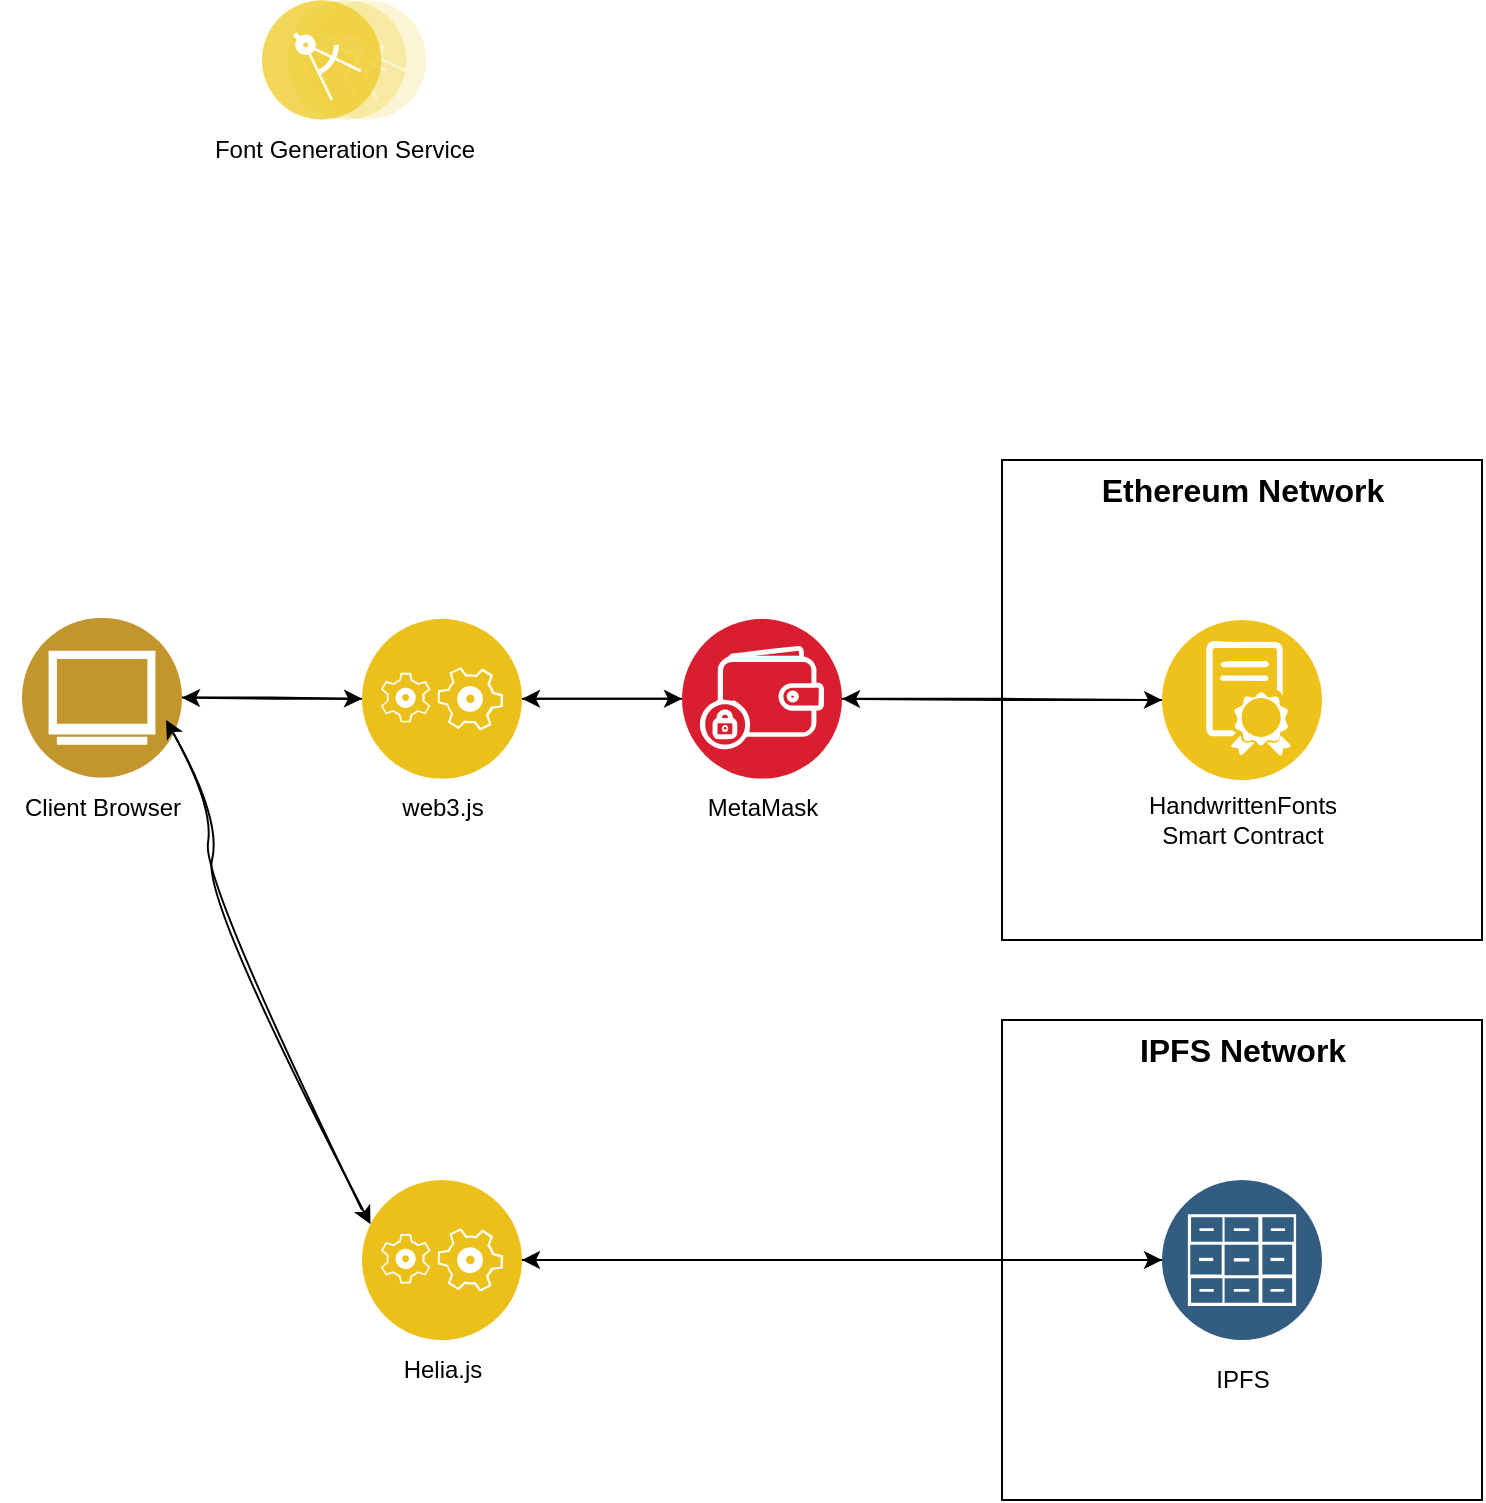 <mxfile version="23.1.5" type="device">
  <diagram id="eIo0H9kK7ql945uVP1NC" name="Page-1">
    <mxGraphModel dx="1235" dy="1900" grid="1" gridSize="10" guides="1" tooltips="1" connect="1" arrows="1" fold="1" page="1" pageScale="1" pageWidth="827" pageHeight="1169" math="0" shadow="0">
      <root>
        <mxCell id="0" />
        <mxCell id="1" parent="0" />
        <mxCell id="DDweSEcS681Xz69khZ6t-5" value="" style="group;strokeColor=default;" vertex="1" connectable="0" parent="1">
          <mxGeometry x="560" y="40" width="240" height="240" as="geometry" />
        </mxCell>
        <mxCell id="DDweSEcS681Xz69khZ6t-47" value="&lt;b&gt;&lt;font style=&quot;font-size: 16px;&quot;&gt;Ethereum Network&lt;/font&gt;&lt;/b&gt;" style="text;html=1;align=center;verticalAlign=middle;resizable=0;points=[];autosize=1;strokeColor=none;fillColor=none;" vertex="1" parent="DDweSEcS681Xz69khZ6t-5">
          <mxGeometry x="40" y="6.432e-15" width="160" height="30" as="geometry" />
        </mxCell>
        <mxCell id="DDweSEcS681Xz69khZ6t-48" value="" style="group" vertex="1" connectable="0" parent="DDweSEcS681Xz69khZ6t-5">
          <mxGeometry x="80" y="80" width="80" height="144.84" as="geometry" />
        </mxCell>
        <mxCell id="DDweSEcS681Xz69khZ6t-2" value="HandwrittenFonts&lt;br&gt;Smart Contract" style="text;html=1;align=center;verticalAlign=middle;resizable=0;points=[];autosize=1;strokeColor=none;fillColor=none;" vertex="1" parent="DDweSEcS681Xz69khZ6t-48">
          <mxGeometry x="-20" y="80.005" width="120" height="40" as="geometry" />
        </mxCell>
        <mxCell id="DDweSEcS681Xz69khZ6t-1" value="" style="image;aspect=fixed;perimeter=ellipsePerimeter;html=1;align=center;shadow=0;dashed=0;fontColor=#4277BB;labelBackgroundColor=default;fontSize=12;spacingTop=3;image=img/lib/ibm/blockchain/smart_contract.svg;strokeColor=default;" vertex="1" parent="DDweSEcS681Xz69khZ6t-48">
          <mxGeometry width="80" height="80" as="geometry" />
        </mxCell>
        <mxCell id="DDweSEcS681Xz69khZ6t-20" value="" style="group" vertex="1" connectable="0" parent="1">
          <mxGeometry x="400" y="119.42" width="80" height="120" as="geometry" />
        </mxCell>
        <mxCell id="DDweSEcS681Xz69khZ6t-18" value="" style="image;aspect=fixed;perimeter=ellipsePerimeter;html=1;align=center;shadow=0;dashed=0;fontColor=#4277BB;labelBackgroundColor=default;fontSize=12;spacingTop=3;image=img/lib/ibm/blockchain/wallet.svg;" vertex="1" parent="DDweSEcS681Xz69khZ6t-20">
          <mxGeometry width="80" height="80" as="geometry" />
        </mxCell>
        <mxCell id="DDweSEcS681Xz69khZ6t-19" value="MetaMask" style="text;html=1;align=center;verticalAlign=middle;resizable=0;points=[];autosize=1;strokeColor=none;fillColor=none;" vertex="1" parent="DDweSEcS681Xz69khZ6t-20">
          <mxGeometry x="0.003" y="80" width="80" height="30" as="geometry" />
        </mxCell>
        <mxCell id="DDweSEcS681Xz69khZ6t-21" value="" style="group" vertex="1" connectable="0" parent="1">
          <mxGeometry x="70" y="118.84" width="80" height="110.58" as="geometry" />
        </mxCell>
        <mxCell id="DDweSEcS681Xz69khZ6t-6" value="" style="image;aspect=fixed;perimeter=ellipsePerimeter;html=1;align=center;shadow=0;dashed=0;fontColor=#4277BB;labelBackgroundColor=default;fontSize=12;spacingTop=3;image=img/lib/ibm/users/browser.svg;" vertex="1" parent="DDweSEcS681Xz69khZ6t-21">
          <mxGeometry width="80" height="80" as="geometry" />
        </mxCell>
        <mxCell id="DDweSEcS681Xz69khZ6t-7" value="Client Browser" style="text;html=1;align=center;verticalAlign=middle;resizable=0;points=[];autosize=1;strokeColor=none;fillColor=none;" vertex="1" parent="DDweSEcS681Xz69khZ6t-21">
          <mxGeometry x="-10.003" y="79.999" width="100" height="30" as="geometry" />
        </mxCell>
        <mxCell id="DDweSEcS681Xz69khZ6t-31" value="" style="group" vertex="1" connectable="0" parent="1">
          <mxGeometry x="240" y="119.42" width="80" height="110.0" as="geometry" />
        </mxCell>
        <mxCell id="DDweSEcS681Xz69khZ6t-29" value="web3.js" style="text;html=1;align=center;verticalAlign=middle;resizable=0;points=[];autosize=1;strokeColor=none;fillColor=none;" vertex="1" parent="DDweSEcS681Xz69khZ6t-31">
          <mxGeometry x="10" y="80.0" width="60" height="30" as="geometry" />
        </mxCell>
        <mxCell id="DDweSEcS681Xz69khZ6t-30" value="" style="image;aspect=fixed;perimeter=ellipsePerimeter;html=1;align=center;shadow=0;dashed=0;fontColor=#4277BB;labelBackgroundColor=default;fontSize=12;spacingTop=3;image=img/lib/ibm/applications/application_logic.svg;" vertex="1" parent="DDweSEcS681Xz69khZ6t-31">
          <mxGeometry width="80" height="80" as="geometry" />
        </mxCell>
        <mxCell id="DDweSEcS681Xz69khZ6t-41" value="" style="group" vertex="1" connectable="0" parent="1">
          <mxGeometry x="240" y="400" width="80" height="110.0" as="geometry" />
        </mxCell>
        <mxCell id="DDweSEcS681Xz69khZ6t-42" value="Helia.js" style="text;html=1;align=center;verticalAlign=middle;resizable=0;points=[];autosize=1;strokeColor=none;fillColor=none;" vertex="1" parent="DDweSEcS681Xz69khZ6t-41">
          <mxGeometry x="10" y="80.0" width="60" height="30" as="geometry" />
        </mxCell>
        <mxCell id="DDweSEcS681Xz69khZ6t-43" value="" style="image;aspect=fixed;perimeter=ellipsePerimeter;html=1;align=center;shadow=0;dashed=0;fontColor=#4277BB;labelBackgroundColor=default;fontSize=12;spacingTop=3;image=img/lib/ibm/applications/application_logic.svg;" vertex="1" parent="DDweSEcS681Xz69khZ6t-41">
          <mxGeometry width="80" height="80" as="geometry" />
        </mxCell>
        <mxCell id="DDweSEcS681Xz69khZ6t-49" value="" style="group;strokeColor=default;" vertex="1" connectable="0" parent="1">
          <mxGeometry x="560" y="320" width="240" height="240" as="geometry" />
        </mxCell>
        <mxCell id="DDweSEcS681Xz69khZ6t-50" value="&lt;b&gt;&lt;font style=&quot;font-size: 16px;&quot;&gt;IPFS Network&lt;/font&gt;&lt;/b&gt;" style="text;html=1;align=center;verticalAlign=middle;resizable=0;points=[];autosize=1;strokeColor=none;fillColor=none;" vertex="1" parent="DDweSEcS681Xz69khZ6t-49">
          <mxGeometry x="55" y="6.432e-15" width="130" height="30" as="geometry" />
        </mxCell>
        <mxCell id="DDweSEcS681Xz69khZ6t-51" value="" style="group" vertex="1" connectable="0" parent="DDweSEcS681Xz69khZ6t-49">
          <mxGeometry x="80" y="80" width="80" height="144.84" as="geometry" />
        </mxCell>
        <mxCell id="DDweSEcS681Xz69khZ6t-52" value="IPFS" style="text;html=1;align=center;verticalAlign=middle;resizable=0;points=[];autosize=1;strokeColor=none;fillColor=none;" vertex="1" parent="DDweSEcS681Xz69khZ6t-51">
          <mxGeometry x="15" y="85.005" width="50" height="30" as="geometry" />
        </mxCell>
        <mxCell id="DDweSEcS681Xz69khZ6t-54" value="" style="image;aspect=fixed;perimeter=ellipsePerimeter;html=1;align=center;shadow=0;dashed=0;fontColor=#4277BB;labelBackgroundColor=default;fontSize=12;spacingTop=3;image=img/lib/ibm/data/file_repository.svg;" vertex="1" parent="DDweSEcS681Xz69khZ6t-51">
          <mxGeometry width="80" height="80" as="geometry" />
        </mxCell>
        <mxCell id="DDweSEcS681Xz69khZ6t-55" style="edgeStyle=orthogonalEdgeStyle;rounded=0;orthogonalLoop=1;jettySize=auto;html=1;" edge="1" parent="1" source="DDweSEcS681Xz69khZ6t-6" target="DDweSEcS681Xz69khZ6t-30">
          <mxGeometry relative="1" as="geometry" />
        </mxCell>
        <mxCell id="DDweSEcS681Xz69khZ6t-56" style="edgeStyle=orthogonalEdgeStyle;rounded=0;orthogonalLoop=1;jettySize=auto;html=1;" edge="1" parent="1" source="DDweSEcS681Xz69khZ6t-30" target="DDweSEcS681Xz69khZ6t-18">
          <mxGeometry relative="1" as="geometry" />
        </mxCell>
        <mxCell id="DDweSEcS681Xz69khZ6t-59" value="" style="curved=1;endArrow=classic;html=1;rounded=0;entryX=0;entryY=0.25;entryDx=0;entryDy=0;exitX=1;exitY=0.75;exitDx=0;exitDy=0;" edge="1" parent="1" source="DDweSEcS681Xz69khZ6t-6" target="DDweSEcS681Xz69khZ6t-43">
          <mxGeometry width="50" height="50" relative="1" as="geometry">
            <mxPoint x="170" y="320" as="sourcePoint" />
            <mxPoint x="220" y="270" as="targetPoint" />
            <Array as="points">
              <mxPoint x="170" y="220" />
              <mxPoint x="160" y="260" />
            </Array>
          </mxGeometry>
        </mxCell>
        <mxCell id="DDweSEcS681Xz69khZ6t-60" style="edgeStyle=orthogonalEdgeStyle;rounded=0;orthogonalLoop=1;jettySize=auto;html=1;" edge="1" parent="1" source="DDweSEcS681Xz69khZ6t-43" target="DDweSEcS681Xz69khZ6t-54">
          <mxGeometry relative="1" as="geometry" />
        </mxCell>
        <mxCell id="DDweSEcS681Xz69khZ6t-57" style="edgeStyle=orthogonalEdgeStyle;rounded=0;orthogonalLoop=1;jettySize=auto;html=1;entryX=0;entryY=0.5;entryDx=0;entryDy=0;" edge="1" parent="1" source="DDweSEcS681Xz69khZ6t-18" target="DDweSEcS681Xz69khZ6t-1">
          <mxGeometry relative="1" as="geometry" />
        </mxCell>
        <mxCell id="DDweSEcS681Xz69khZ6t-63" style="edgeStyle=orthogonalEdgeStyle;rounded=0;orthogonalLoop=1;jettySize=auto;html=1;entryX=1;entryY=0.5;entryDx=0;entryDy=0;" edge="1" parent="1" source="DDweSEcS681Xz69khZ6t-1" target="DDweSEcS681Xz69khZ6t-18">
          <mxGeometry relative="1" as="geometry" />
        </mxCell>
        <mxCell id="DDweSEcS681Xz69khZ6t-64" style="edgeStyle=orthogonalEdgeStyle;rounded=0;orthogonalLoop=1;jettySize=auto;html=1;entryX=1;entryY=0.5;entryDx=0;entryDy=0;" edge="1" parent="1" source="DDweSEcS681Xz69khZ6t-18" target="DDweSEcS681Xz69khZ6t-30">
          <mxGeometry relative="1" as="geometry" />
        </mxCell>
        <mxCell id="DDweSEcS681Xz69khZ6t-65" style="edgeStyle=orthogonalEdgeStyle;rounded=0;orthogonalLoop=1;jettySize=auto;html=1;entryX=1;entryY=0.5;entryDx=0;entryDy=0;" edge="1" parent="1" source="DDweSEcS681Xz69khZ6t-30" target="DDweSEcS681Xz69khZ6t-6">
          <mxGeometry relative="1" as="geometry" />
        </mxCell>
        <mxCell id="DDweSEcS681Xz69khZ6t-67" value="" style="curved=1;endArrow=classic;html=1;rounded=0;entryX=0;entryY=0.25;entryDx=0;entryDy=0;exitX=1;exitY=0.75;exitDx=0;exitDy=0;" edge="1" parent="1">
          <mxGeometry width="50" height="50" relative="1" as="geometry">
            <mxPoint x="240" y="415" as="sourcePoint" />
            <mxPoint x="142" y="170" as="targetPoint" />
            <Array as="points">
              <mxPoint x="160" y="250" />
              <mxPoint x="166" y="213" />
            </Array>
          </mxGeometry>
        </mxCell>
        <mxCell id="DDweSEcS681Xz69khZ6t-68" style="edgeStyle=orthogonalEdgeStyle;rounded=0;orthogonalLoop=1;jettySize=auto;html=1;entryX=1;entryY=0.5;entryDx=0;entryDy=0;" edge="1" parent="1" source="DDweSEcS681Xz69khZ6t-54" target="DDweSEcS681Xz69khZ6t-43">
          <mxGeometry relative="1" as="geometry" />
        </mxCell>
        <mxCell id="DDweSEcS681Xz69khZ6t-71" value="" style="group" vertex="1" connectable="0" parent="1">
          <mxGeometry x="190" y="-190" width="82.19" height="120" as="geometry" />
        </mxCell>
        <mxCell id="DDweSEcS681Xz69khZ6t-69" value="" style="image;aspect=fixed;perimeter=ellipsePerimeter;html=1;align=center;shadow=0;dashed=0;fontColor=#4277BB;labelBackgroundColor=default;fontSize=12;spacingTop=3;image=img/lib/ibm/applications/microservice.svg;" vertex="1" parent="DDweSEcS681Xz69khZ6t-71">
          <mxGeometry width="82.19" height="60" as="geometry" />
        </mxCell>
        <mxCell id="DDweSEcS681Xz69khZ6t-70" value="Font Generation Service" style="text;html=1;align=center;verticalAlign=middle;resizable=0;points=[];autosize=1;strokeColor=none;fillColor=none;" vertex="1" parent="DDweSEcS681Xz69khZ6t-71">
          <mxGeometry x="-33.9" y="60" width="150" height="30" as="geometry" />
        </mxCell>
      </root>
    </mxGraphModel>
  </diagram>
</mxfile>
